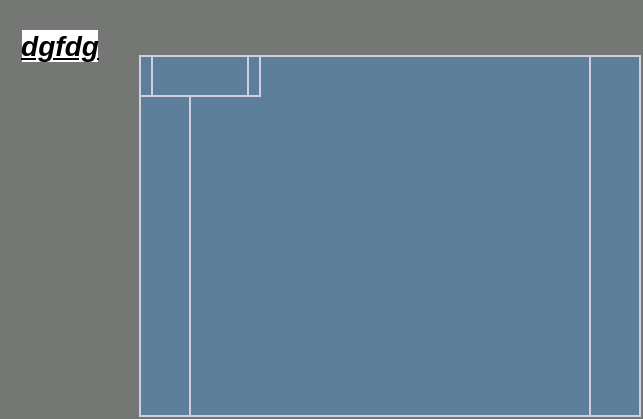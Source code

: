 <mxfile version="26.2.7">
  <diagram name="Page-1" id="lH5Z3lAxrBvs2syO8YQW">
    <mxGraphModel dx="328" dy="190" grid="1" gridSize="10" guides="1" tooltips="1" connect="1" arrows="1" fold="1" page="1" pageScale="1" pageWidth="850" pageHeight="1100" background="light-dark(#757774,#000000)" math="0" shadow="0">
      <root>
        <mxCell id="0" />
        <mxCell id="1" parent="0" />
        <mxCell id="P1_X3QhqcMqUGNyczKEQ-5" value="" style="shape=process;whiteSpace=wrap;html=1;backgroundOutline=1;labelBackgroundColor=none;fillColor=#5D7F99;strokeColor=#D0CEE2;fontColor=#1A1A1A;" vertex="1" parent="1">
          <mxGeometry x="190" y="140" width="250" height="180" as="geometry" />
        </mxCell>
        <mxCell id="P1_X3QhqcMqUGNyczKEQ-6" value="" style="shape=process;whiteSpace=wrap;html=1;backgroundOutline=1;labelBackgroundColor=none;fillColor=#5D7F99;strokeColor=#D0CEE2;fontColor=#1A1A1A;" vertex="1" parent="1">
          <mxGeometry x="190" y="140" width="60" height="20" as="geometry" />
        </mxCell>
        <mxCell id="P1_X3QhqcMqUGNyczKEQ-7" value="&lt;h3&gt;&lt;span style=&quot;--darkreader-inline-bgcolor: var(--darkreader-background-ffffff, #181a1b); background-color: light-dark(rgb(255, 255, 255), rgb(111, 111, 111));&quot; data-darkreader-inline-bgcolor=&quot;&quot;&gt;&lt;i&gt;&lt;u&gt;dgfdg&lt;/u&gt;&lt;/i&gt;&lt;/span&gt;&lt;/h3&gt;" style="text;html=1;align=center;verticalAlign=middle;whiteSpace=wrap;rounded=0;labelBackgroundColor=none;fontColor=#000000;" vertex="1" parent="1">
          <mxGeometry x="120" y="120" width="60" height="30" as="geometry" />
        </mxCell>
      </root>
    </mxGraphModel>
  </diagram>
</mxfile>

